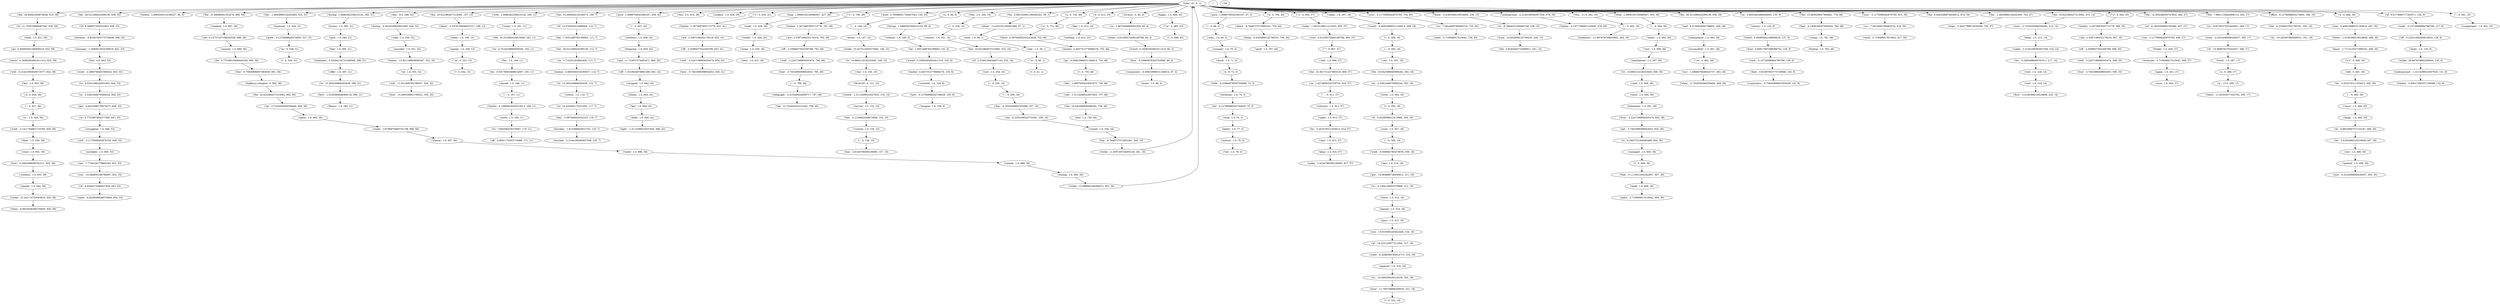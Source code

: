 strict digraph "" {
"('tight', -1.3113299523037925, 666, 42)";
"('close', 1.0, 931, 58)";
"('sadiq', -2.2144199392957358, 216, 14)";
"('free', 1.0, 385, 21)";
"('totally', 1.0, 429, 26)";
"('lived', 1.0, 304, 18)";
"('strike', 13.588962238268472, 901, 56)";
"('fun', 1.0, 164, 11)";
"('is', -1.0, 928, 58)";
"('in', -2.5381049070569244, 845, 53)";
"('khan', 1.0, 916, 57)";
"('everyone', -3.719569917615642, 450, 27)";
"('did', 0, 491, 30)";
"('seeing', 1.0, 200, 13)";
"('line', -2.8164799306236983, 157, 10)";
"('are', 2.5387196432176218, 587, 35)";
"('london', 3.3665500316190027, 96, 5)";
"('the', 34.84043280676638, 919, 58)";
"('anyone', 1.0, 889, 56)";
"('one', -1.3113299523037925, 737, 46)";
"('thier', 1.0, 930, 58)";
"('paying', 1.0, 314, 18)";
"('to', 7.605346476379367, 170, 11)";
"('guys', 1.0, 315, 18)";
"('the', -1.4945899154202493, 525, 31)";
"('about', -3.3378150046037227, 198, 13)";
"('real', 1.0, 219, 14)";
"('marylebone', 1.0, 597, 36)";
"('";
"('action', 1.0, 147, 10)";
"('two', 1.0, 79, 3)";
"('yer', 1.0, 498, 30)";
"('first', -3.4185399219516608, 220, 14)";
"('during', 1.5686362358410126, 382, 21)";
"('of', -10.069876270322027, 286, 17)";
"('know', -1.7712125471966242, 489, 30)";
"('fingering', 1.0, 659, 42)";
"('this', -9.0, 548, 32)";
"('freaks', 1.0, 449, 27)";
"('get', -3.7401698308952653, 603, 36)";
"('that', -5.1110613302342607, 607, 36)";
"('a', 0, 926, 58)";
"('road', 1.0, 599, 36)";
"('in', -19.200387869588521, 351, 19)";
"('at', -6.1835200693762999, 447, 27)";
"('.', 0, 493, 30)";
"('the', 20.622380437215092, 197, 13)";
"('you', -1.4966676038325737, 463, 28)";
"('with', 1.5686362358410126, 160, 11)";
"('probably', 1.0, 850, 53)";
"('london', 4.4457312776666278, 733, 46)";
"('travel', 0.49485002168009418, 137, 9)";
"('to', 14.680213216233456, 149, 10)";
"('the', 33.260649210149573, 109, 7)";
"('to', 13.265239868262638, 388, 21)";
"('there', -11.65355977452702, 290, 17)";
"('porn', 1.6989700043360187, 656, 42)";
"('this', 5.0, 619, 38)";
"('london', 3.3665500316190027, 114, 7)";
"('will', -11.051499783199057, 554, 32)";
"('";
"('applaud', 1.0, 319, 18)";
"('suspect', 1.0, 628, 39)";
"('strike', 28.467874862246564, 130, 8)";
"('get', -4.6432598178872073, 846, 53)";
"('really', -3.6796975660752738, 896, 56)";
"('in', -9.8278537031645001, 284, 17)";
"(\"'s\", 0, 650, 41)";
"('about', -8.7848737572892261, 705, 44)";
"(\"'re\", 0, 462, 28)";
"('line', -0.70926996097583039, 891, 56)";
"('.', 0, 594, 36)";
"('london', -0.95017495257149598, 132, 8)";
"('of', 2.2346129434607143, 253, 16)";
"('long', 1.0969100130080567, 427, 26)";
"('be', 1.5051499783199063, 101, 6)";
"('how', -15.480339661790531, 555, 32)";
"(\"'s\", 0, 790, 49)";
"('-', 0, 68, 3)";
"('the', 28.521298420299139, 838, 53)";
"('still', -3.1175099262876795, 849, 53)";
"('to', 13.265239868262638, 115, 7)";
"('a', 0, 288, 17)";
"('i', 0, 529, 31)";
"('has', -8.7848737572892261, 260, 16)";
"('chaos', 0.61439372640168788, 84, 4)";
"(\"'m\", 0, 685, 43)";
"(\"'m\", 0, 201, 13)";
"('station', 1.0, 897, 56)";
"('a', 0, 98, 6)";
"('loads', 1.0, 199, 13)";
"('essex', 1.0, 88, 4)";
"('cross', 1.0, 494, 30)";
"('a', 0, 72, 3)";
"('to', 21.755079956087545, 920, 58)";
"('london', 2.2873687855713776, 791, 49)";
"('over', 0.61439372640168788, 906, 57)";
"('londoners', -11.897478758823802, 264, 16)";
"('takes', 1.0, 913, 57)";
"('outdoors', 1.0, 658, 42)";
"('i', 0, 299, 18)";
"('possibly', 1.0, 551, 32)";
"('opens', 1.0, 895, 56)";
"('the', 20.622380437215092, 252, 16)";
"('how', -5.5463498048791511, 932, 58)";
"('i', 0, 735, 46)";
"('peak', 1.0, 608, 36)";
"('and', 11.723637474483471, 660, 42)";
"('most', 0.79588001734407543, 145, 10)";
"('.', 0, 308, 18)";
"('irony', -4.0205999132796233, 240, 15)";
"('commuters', -0.40823996531184914, 87, 4)";
"('water', 1.0, 898, 56)";
"('to', -16.449200439124539, 320, 18)";
"(\"'m\", 0, 528, 31)";
"('for', -0.12780988292749029, 75, 3)";
"('the', 0.085193681196564341, 56, 1)";
"('how', -3.7401698308952653, 590, 35)";
"('commuters', -0.70926996097583039, 141, 9)";
"('says', 1.0, 915, 57)";
"('travel', 0.19382002601611314, 85, 4)";
"('out', -3.1175099262876795, 448, 27)";
"('closed', -1.3113299523037925, 152, 10)";
"('of', 8.386857550352083, 839, 53)";
"('workout', 1.0, 933, 58)";
"(',', 0, 927, 58)";
"('a', 0, 730, 46)";
"('because', -0.81697003775729948, 840, 53)";
"('london', 0.12900629347612913, 168, 11)";
"('extra', 1.0, 313, 18)";
"('a', 0, 412, 23)";
"('screwed', 1.0, 104, 6)";
"('us', -7.5814600780483374, 816, 50)";
"('will', -0.21441993929573577, 924, 58)";
"('24-hour', 0, 82, 4)";
"(\"''\", 0, 907, 57)";
"('people', 1.0, 934, 58)";
"('well', -3.2247198959355474, 794, 49)";
"('very', 1.0, 596, 36)";
"('into', 1.0, 310, 18)";
"('during', 1.5686362358410126, 99, 6)";
"('send', -3.719569917615642, 726, 45)";
"('sungairapat', 1.0, 562, 33)";
"('day', -1.9897000433601875, 736, 46)";
"('the', 28.521298420299139, 112, 7)";
"('chin', 1.0, 908, 57)";
"('on', 4.7516438890506505, 163, 11)";
"('like', 1.0, 413, 23)";
"(',', 0, 300, 18)";
"('london', 2.2873687855713776, 586, 35)";
"(\"n't\", 0, 490, 30)";
"('underground', -1.3113299523037925, 131, 8)";
"('for', 0.77528010406445258, 890, 56)";
"('you', -15.810305245422448, 316, 18)";
"('over', -2.7254550566359494, 214, 14)";
"('happy', 1.0, 684, 43)";
"('fitness', 1.0, 390, 21)";
"('gym', 1.0, 384, 21)";
"('claim', 1.0, 297, 18)";
"('lool', 1.0, 739, 46)";
"('this', 0.0, 842, 53)";
"('test', 1.0, 218, 14)";
"('-', 0, 657, 42)";
"('porn', 1.6989700043360187, 67, 3)";
"(\"'s\", 0, 904, 57)";
"('ladies', 1.0, 77, 3)";
"('touch', 1.0, 287, 17)";
"('work', -3.1411764801710795, 929, 58)";
"('my', -6.2350198525753591, 258, 16)";
"('london', -4.1877186907143695, 479, 29)";
"('08";
"('closing', 1.0, 900, 56)";
"('be', -0.59176003468814997, 165, 11)";
"('about', -13.453781259591089, 57, 1)";
"('as', 2.8873949984654259, 83, 4)";
"('a', 0, 704, 44)";
"('rush', -0.10720996964786789, 139, 9)";
"('not', 0.13727247168202528, 888, 56)";
"('the', 19.042596840598282, 738, 46)";
"('what', 1.0969100130080567, 593, 36)";
"('for', -5.5463498048791511, 217, 14)";
"('mature', 1.0, 78, 3)";
"('to', 10.435293172321002, 117, 7)";
"('work', -2.2960784401568244, 843, 53)";
"('off', -2.5596637542200789, 588, 35)";
"('to', -5.1294136553579968, 312, 18)";
"('this', 2.0, 249, 16)";
"('quite', -6.1278098829274903, 527, 31)";
"('younger', 1.0, 70, 3)";
"('cope', 1.0, 550, 32)";
"('country', 1.0, 251, 16)";
"('due', 1.0, 150, 10)";
"('horrible', -2.2144199392957358, 120, 7)";
"('london', -12.821168659095367, 552, 32)";
"('londoners', 0.55294124731449568, 386, 21)";
"('city', 1.0, 301, 18)";
"('rest', 1.0, 254, 16)";
"('your', -3.1175099262876795, 724, 45)";
"('babe', 1.0, 665, 42)";
"('smug', 1.0, 781, 48)";
"('how', -3.7401698308952653, 655, 41)";
"('kings', 1.0, 495, 30)";
"('strike', 11.935749724493128, 261, 16)";
"('managed', 1.0, 605, 36)";
"('these', -3.4185399219516608, 238, 15)";
"('face', -0.33984878303763688, 86, 4)";
"('week', -0.10720996964786789, 127, 8)";
"('underground', -2.2144199392957358, 478, 29)";
"('some', -6.4288398785914715, 318, 18)";
"('work', -9.056862760270878, 309, 18)";
"('of', -8.8394273489437509, 853, 53)";
"('would', 0.19382002601611314, 102, 6)";
"('i', 0, 322, 18)";
"('strip', 1.0, 76, 3)";
"('and', 9.2130924642768601, 459, 28)";
"('this', -11.0, 262, 16)";
"('i', 0, 61, 1)";
"('some', -4.6226599046075849, 854, 53)";
"('well', -3.2247198959355474, 589, 35)";
"('london', 4.4457312776666278, 103, 6)";
"('morning', -1.2940912924769616, 841, 53)";
"('of', -16.222120877213392, 317, 18)";
"('up', -2.7254550566359494, 894, 56)";
"('nude', 1.0, 428, 26)";
"('if', -5.6329598612473966, 306, 18)";
"('day', 1.5051499783199063, 111, 7)";
"('face', -0.81697003775729948, 140, 9)";
"('off', -2.5596637542200789, 653, 41)";
"('horrible', -1.913389943631755, 119, 7)";
"('first', -1.0102999566398116, 389, 21)";
"('victoria', 1.0, 155, 10)";
"('i', 0, 202, 13)";
"('well', -3.2247198959355474, 654, 41)";
"('day', -6.1835200693762999, 257, 16)";
"('you', -10.084850188786497, 852, 53)";
"('has', -4.1159662549873666, 154, 10)";
"('strips', 1.0, 430, 26)";
"('to', 9.0203198243501852, 844, 53)";
"('us', -7.5814600780483374, 725, 45)";
"('the', 31.68086561353276, 886, 56)";
"('how', -0.12780988292749029, 105, 6)";
"('needing', 1.0, 887, 56)";
"('without', 1.0, 100, 6)";
"('canada', 1.0, 899, 56)";
"('-', 0, 796, 49)";
"('to', 6.1903731284085488, 604, 36)";
"('during', -6.5424250943932485, 549, 32)";
"('of', 12.078204314486904, 110, 7)";
"('unemployed', 1.0, 460, 28)";
"('the', 25.361731227065519, 909, 57)";
"('back', 1.0, 921, 58)";
"('se', 1.0, 553, 32)";
"('sadiq', -2.8164799306236983, 917, 57)";
"('ruined', 1.0, 259, 16)";
"('just', -4.3216299089436037, 500, 30)";
"('nothing', 1.0, 414, 23)";
"('easily', 1.0, 595, 36)";
"('the', 28.521298420299139, 458, 28)";
"('off', -0.22521000306914818, 128, 8)";
"(',', 0, 146, 10)";
"('he', -3.202576311355612, 914, 57)";
"('as', 3.6655462488490693, 135, 9)";
"('tube', 61, 0, -1)";
"('hour', 0.80617997398388752, 138, 9)";
"('strike', 33.427512403572592, 148, 10)";
"('to', 4.7753997804377306, 847, 53)";
"('never', 0.19382002601611314, 923, 58)";
"('hope', -5.8267798872635099, 765, 47)";
"('how', -3.7401698308952653, 795, 49)";
"('there', -1.4185399219516608, 488, 30)";
"('thing', -4.0205999132796233, 706, 44)";
"('service', 1.0, 153, 10)";
"('london', 2.2873687855713776, 651, 41)";
"('is', -15.0, 289, 17)";
"('i', 0, 305, 18)";
"('court', 1.0, 600, 36)";
"('feeling', 1.0, 782, 48)";
"('access', 1.0, 383, 21)";
"('the', 15.883029647364662, 779, 48)";
"('when', -6.0653038396735859, 936, 58)";
"('successfully', 1.0, 461, 28)";
"('your', -3.1175099262876795, 815, 50)";
"('the', 6.4043280676638012, 874, 54)";
"('the', -1.4945899154202493, 764, 47)";
"('quite', -3.719569917615642, 609, 36)";
"('only', 1.0, 59, 1)";
"('the', 4.8245444710469911, 241, 15)";
"('are', 2.5387196432176218, 792, 49)";
"('even', 1.0, 307, 18)";
"('north', 1.0, 169, 11)";
"('highbury-islington', 0, 892, 56)";
"('criticism', 1.0, 912, 57)";
"('";
"('i', 0, 606, 36)";
"('";
"('offer', 1.0, 387, 21)";
"('should', 1.0, 166, 11)";
"('in', -2.5381049070569244, 303, 18)";
"('off', 1.3310924976981386, 661, 42)";
"('struggling', 1.0, 848, 53)";
"('off', -4.8941175053710086, 171, 11)";
"('with', -0.33984878303763688, 73, 3)";
"('at', -6.8824900737123187, 496, 30)";
"('he', -3.202576311355612, 492, 30)";
"('lexi', 1.0, 664, 42)";
"('strike', 15.242174752043816, 935, 58)";
"('the', -6.2339407052706761, 350, 19)";
"('the', 20.622380437215092, 213, 14)";
"('telegraph', -2.515449934959717, 797, 49)";
"('off', -2.5596637542200789, 793, 49)";
"('``', 0, 911, 57)";
"('tottenham', 1.0, 601, 36)";
"('have', -11.790758896309535, 321, 18)";
"('mad', 1.0, 58, 1)";
"('enjoying', 1.0, 526, 31)";
"('the', 19.042596840598282, 302, 18)";
"('in', -8.7864610180062748, 239, 15)";
"('threeway', 1.0, 74, 3)";
"('stripped', 1.0, 662, 42)";
"('kahn', 1.0, 215, 14)";
"('day', -3.387640052032225, 118, 7)";
"('teen', 1.0, 431, 26)";
"(\"'m\", 0, 60, 1)";
"('the', 20.622380437215092, 893, 56)";
"('the', 30.101082016915949, 162, 11)";
"('.', 0, 256, 16)";
"(';', 0, 255, 16)";
"('spotted', 1.0, 499, 30)";
"('when', -2.7254550566359494, 464, 28)";
"('imagine', 1.0, 106, 6)";
"('get', -10.964889726830812, 311, 18)";
"('irony', -4.3216299089436037, 285, 17)";
"('are', 2.5387196432176218, 652, 41)";
"('go', -0.40823996531184914, 734, 46)";
"('that', -4.1568188207949364, 780, 48)";
"('i', 0, 686, 43)";
"('today', 1.0915149811213503, 905, 57)";
"('return', 1.0, 116, 7)";
"('there', 0.38764005203222629, 732, 46)";
"('good', 1.0, 707, 44)";
"('roads', 1.0, 161, 11)";
"('da', -3.4185399219516608, 497, 30)";
"('would', -0.40823996531184914, 298, 18)";
"(\"'s\", 0, 585, 35)";
"('from', -3.2247198959355474, 602, 36)";
"('are', -7.7764326778865183, 851, 53)";
"('on', 3.710251203892426, 113, 7)";
"('the', 14.303246050747852, 446, 27)";
"('was', -0.40823996531184914, 487, 30)";
"('kicks', 1.0, 129, 8)";
"(\"'s\", 0, 731, 46)";
"('to', 14.680213216233456, 598, 36)";
"('misery', 1.0, 136, 9)";
"('send', -3.719569917615642, 817, 50)";
"('go', 0.49485002168009418, 922, 58)";
"('the', 12.723462454131042, 798, 49)";
"('the', 7.9841116642806114, 283, 17)";
"('few', 1.0, 925, 58)";
"('.', 0, 167, 11)";
"('office', -6.1278098829274903, 349, 19)";
"('man', 1.0, 69, 3)";
"('a', 0, 486, 30)";
"('once', 1.0, 452, 27)";
"('bloom', 1.0, 663, 42)";
"('again', 1.0, 451, 27)";
"('of', 9.6173064717303571, 126, 8)";
"('on', 1.6274658335759753, 910, 57)";
"('much', 1.0, 71, 3)";
"('close', 1.0, 931, 58)" -> "('how', -5.5463498048791511, 932, 58)";
"('sadiq', -2.2144199392957358, 216, 14)" -> "('for', -5.5463498048791511, 217, 14)";
"('free', 1.0, 385, 21)" -> "('londoners', 0.55294124731449568, 386, 21)";
"('totally', 1.0, 429, 26)" -> "('strips', 1.0, 430, 26)";
"('lived', 1.0, 304, 18)" -> "('i', 0, 305, 18)";
"('strike', 13.588962238268472, 901, 56)" -> "('tube', 61, 0, -1)";
"('fun', 1.0, 164, 11)" -> "('be', -0.59176003468814997, 165, 11)";
"('is', -1.0, 928, 58)" -> "('work', -3.1411764801710795, 929, 58)";
"('in', -2.5381049070569244, 845, 53)" -> "('get', -4.6432598178872073, 846, 53)";
"('khan', 1.0, 916, 57)" -> "('sadiq', -2.8164799306236983, 917, 57)";
"('everyone', -3.719569917615642, 450, 27)" -> "('again', 1.0, 451, 27)";
"('did', 0, 491, 30)" -> "('he', -3.202576311355612, 492, 30)";
"('seeing', 1.0, 200, 13)" -> "(\"'m\", 0, 201, 13)";
"('are', 2.5387196432176218, 587, 35)" -> "('off', -2.5596637542200789, 588, 35)";
"('the', 34.84043280676638, 919, 58)" -> "('to', 21.755079956087545, 920, 58)";
"('anyone', 1.0, 889, 56)" -> "('for', 0.77528010406445258, 890, 56)";
"('one', -1.3113299523037925, 737, 46)" -> "('the', 19.042596840598282, 738, 46)";
"('thier', 1.0, 930, 58)" -> "('close', 1.0, 931, 58)";
"('paying', 1.0, 314, 18)" -> "('guys', 1.0, 315, 18)";
"('to', 7.605346476379367, 170, 11)" -> "('off', -4.8941175053710086, 171, 11)";
"('guys', 1.0, 315, 18)" -> "('you', -15.810305245422448, 316, 18)";
"('the', -1.4945899154202493, 525, 31)" -> "('enjoying', 1.0, 526, 31)";
"('about', -3.3378150046037227, 198, 13)" -> "('loads', 1.0, 199, 13)";
"('real', 1.0, 219, 14)" -> "('first', -3.4185399219516608, 220, 14)";
"('marylebone', 1.0, 597, 36)" -> "('to', 14.680213216233456, 598, 36)";
"(':', 0, 263, 16)" -> "('londoners', -11.897478758823802, 264, 16)";
"('action', 1.0, 147, 10)" -> "('strike', 33.427512403572592, 148, 10)";
"('yer', 1.0, 498, 30)" -> "('spotted', 1.0, 499, 30)";
"('during', 1.5686362358410126, 382, 21)" -> "('access', 1.0, 383, 21)";
"('of', -10.069876270322027, 286, 17)" -> "('touch', 1.0, 287, 17)";
"('know', -1.7712125471966242, 489, 30)" -> "(\"n't\", 0, 490, 30)";
"('fingering', 1.0, 659, 42)" -> "('and', 11.723637474483471, 660, 42)";
"('this', -9.0, 548, 32)" -> "('during', -6.5424250943932485, 549, 32)";
"('freaks', 1.0, 449, 27)" -> "('everyone', -3.719569917615642, 450, 27)";
"('get', -3.7401698308952653, 603, 36)" -> "('to', 6.1903731284085488, 604, 36)";
"('that', -5.1110613302342607, 607, 36)" -> "('peak', 1.0, 608, 36)";
"('a', 0, 926, 58)" -> "(',', 0, 927, 58)";
"('road', 1.0, 599, 36)" -> "('court', 1.0, 600, 36)";
"('at', -6.1835200693762999, 447, 27)" -> "('out', -3.1175099262876795, 448, 27)";
"('.', 0, 493, 30)" -> "('cross', 1.0, 494, 30)";
"('the', 20.622380437215092, 197, 13)" -> "('about', -3.3378150046037227, 198, 13)";
"('you', -1.4966676038325737, 463, 28)" -> "('when', -2.7254550566359494, 464, 28)";
"('with', 1.5686362358410126, 160, 11)" -> "('roads', 1.0, 161, 11)";
"('probably', 1.0, 850, 53)" -> "('are', -7.7764326778865183, 851, 53)";
"('london', 4.4457312776666278, 733, 46)" -> "('go', -0.40823996531184914, 734, 46)";
"('travel', 0.49485002168009418, 137, 9)" -> "('hour', 0.80617997398388752, 138, 9)";
"('to', 14.680213216233456, 149, 10)" -> "('due', 1.0, 150, 10)";
"('the', 33.260649210149573, 109, 7)" -> "('of', 12.078204314486904, 110, 7)";
"('to', 13.265239868262638, 388, 21)" -> "('first', -1.0102999566398116, 389, 21)";
"('porn', 1.6989700043360187, 656, 42)" -> "('-', 0, 657, 42)";
"('london', 3.3665500316190027, 114, 7)" -> "('to', 13.265239868262638, 115, 7)";
"('will', -11.051499783199057, 554, 32)" -> "('how', -15.480339661790531, 555, 32)";
"(':', 0, 250, 16)" -> "('country', 1.0, 251, 16)";
"('applaud', 1.0, 319, 18)" -> "('to', -16.449200439124539, 320, 18)";
"('strike', 28.467874862246564, 130, 8)" -> "('underground', -1.3113299523037925, 131, 8)";
"('get', -4.6432598178872073, 846, 53)" -> "('to', 4.7753997804377306, 847, 53)";
"('really', -3.6796975660752738, 896, 56)" -> "('station', 1.0, 897, 56)";
"('in', -9.8278537031645001, 284, 17)" -> "('irony', -4.3216299089436037, 285, 17)";
"(\"'s\", 0, 650, 41)" -> "('london', 2.2873687855713776, 651, 41)";
"('about', -8.7848737572892261, 705, 44)" -> "('thing', -4.0205999132796233, 706, 44)";
"(\"'re\", 0, 462, 28)" -> "('you', -1.4966676038325737, 463, 28)";
"('line', -0.70926996097583039, 891, 56)" -> "('highbury-islington', 0, 892, 56)";
"('.', 0, 594, 36)" -> "('easily', 1.0, 595, 36)";
"('of', 2.2346129434607143, 253, 16)" -> "('rest', 1.0, 254, 16)";
"('long', 1.0969100130080567, 427, 26)" -> "('nude', 1.0, 428, 26)";
"('be', 1.5051499783199063, 101, 6)" -> "('would', 0.19382002601611314, 102, 6)";
"(\"'s\", 0, 790, 49)" -> "('london', 2.2873687855713776, 791, 49)";
"('-', 0, 68, 3)" -> "('man', 1.0, 69, 3)";
"('the', 28.521298420299139, 838, 53)" -> "('of', 8.386857550352083, 839, 53)";
"('still', -3.1175099262876795, 849, 53)" -> "('probably', 1.0, 850, 53)";
"('to', 13.265239868262638, 115, 7)" -> "('return', 1.0, 116, 7)";
"('a', 0, 288, 17)" -> "('is', -15.0, 289, 17)";
"('has', -8.7848737572892261, 260, 16)" -> "('strike', 11.935749724493128, 261, 16)";
"('chaos', 0.61439372640168788, 84, 4)" -> "('travel', 0.19382002601611314, 85, 4)";
"(\"'m\", 0, 685, 43)" -> "('i', 0, 686, 43)";
"(\"'m\", 0, 201, 13)" -> "('i', 0, 202, 13)";
"('station', 1.0, 897, 56)" -> "('water', 1.0, 898, 56)";
"('a', 0, 98, 6)" -> "('during', 1.5686362358410126, 99, 6)";
"('loads', 1.0, 199, 13)" -> "('seeing', 1.0, 200, 13)";
"('cross', 1.0, 494, 30)" -> "('kings', 1.0, 495, 30)";
"('a', 0, 72, 3)" -> "('with', -0.33984878303763688, 73, 3)";
"('to', 21.755079956087545, 920, 58)" -> "('back', 1.0, 921, 58)";
"('london', 2.2873687855713776, 791, 49)" -> "('are', 2.5387196432176218, 792, 49)";
"('over', 0.61439372640168788, 906, 57)" -> "(\"''\", 0, 907, 57)";
"('takes', 1.0, 913, 57)" -> "('he', -3.202576311355612, 914, 57)";
"('outdoors', 1.0, 658, 42)" -> "('fingering', 1.0, 659, 42)";
"('i', 0, 299, 18)" -> "(',', 0, 300, 18)";
"('possibly', 1.0, 551, 32)" -> "('london', -12.821168659095367, 552, 32)";
"('opens', 1.0, 895, 56)" -> "('really', -3.6796975660752738, 896, 56)";
"('the', 20.622380437215092, 252, 16)" -> "('of', 2.2346129434607143, 253, 16)";
"('how', -5.5463498048791511, 932, 58)" -> "('workout', 1.0, 933, 58)";
"('i', 0, 735, 46)" -> "('day', -1.9897000433601875, 736, 46)";
"('peak', 1.0, 608, 36)" -> "('quite', -3.719569917615642, 609, 36)";
"('and', 11.723637474483471, 660, 42)" -> "('off', 1.3310924976981386, 661, 42)";
"('most', 0.79588001734407543, 145, 10)" -> "(',', 0, 146, 10)";
"('.', 0, 308, 18)" -> "('work', -9.056862760270878, 309, 18)";
"('irony', -4.0205999132796233, 240, 15)" -> "('the', 4.8245444710469911, 241, 15)";
"('commuters', -0.40823996531184914, 87, 4)" -> "('essex', 1.0, 88, 4)";
"('water', 1.0, 898, 56)" -> "('canada', 1.0, 899, 56)";
"('to', -16.449200439124539, 320, 18)" -> "('have', -11.790758896309535, 321, 18)";
"(\"'m\", 0, 528, 31)" -> "('i', 0, 529, 31)";
"('for', -0.12780988292749029, 75, 3)" -> "('strip', 1.0, 76, 3)";
"('the', 0.085193681196564341, 56, 1)" -> "('about', -13.453781259591089, 57, 1)";
"('says', 1.0, 915, 57)" -> "('khan', 1.0, 916, 57)";
"('travel', 0.19382002601611314, 85, 4)" -> "('face', -0.33984878303763688, 86, 4)";
"('out', -3.1175099262876795, 448, 27)" -> "('freaks', 1.0, 449, 27)";
"('closed', -1.3113299523037925, 152, 10)" -> "('service', 1.0, 153, 10)";
"('of', 8.386857550352083, 839, 53)" -> "('because', -0.81697003775729948, 840, 53)";
"('workout', 1.0, 933, 58)" -> "('people', 1.0, 934, 58)";
"(',', 0, 927, 58)" -> "('is', -1.0, 928, 58)";
"('a', 0, 730, 46)" -> "(\"'s\", 0, 731, 46)";
"('because', -0.81697003775729948, 840, 53)" -> "('morning', -1.2940912924769616, 841, 53)";
"('london', 0.12900629347612913, 168, 11)" -> "('north', 1.0, 169, 11)";
"('extra', 1.0, 313, 18)" -> "('paying', 1.0, 314, 18)";
"('a', 0, 412, 23)" -> "('like', 1.0, 413, 23)";
"('screwed', 1.0, 104, 6)" -> "('how', -0.12780988292749029, 105, 6)";
"('us', -7.5814600780483374, 816, 50)" -> "('send', -3.719569917615642, 817, 50)";
"('will', -0.21441993929573577, 924, 58)" -> "('few', 1.0, 925, 58)";
"('24-hour', 0, 82, 4)" -> "('as', 2.8873949984654259, 83, 4)";
"(\"''\", 0, 907, 57)" -> "('chin', 1.0, 908, 57)";
"('people', 1.0, 934, 58)" -> "('strike', 15.242174752043816, 935, 58)";
"('well', -3.2247198959355474, 794, 49)" -> "('how', -3.7401698308952653, 795, 49)";
"('very', 1.0, 596, 36)" -> "('marylebone', 1.0, 597, 36)";
"('into', 1.0, 310, 18)" -> "('get', -10.964889726830812, 311, 18)";
"('during', 1.5686362358410126, 99, 6)" -> "('without', 1.0, 100, 6)";
"('day', -1.9897000433601875, 736, 46)" -> "('one', -1.3113299523037925, 737, 46)";
"('the', 28.521298420299139, 112, 7)" -> "('on', 3.710251203892426, 113, 7)";
"('chin', 1.0, 908, 57)" -> "('the', 25.361731227065519, 909, 57)";
"('on', 4.7516438890506505, 163, 11)" -> "('fun', 1.0, 164, 11)";
"('like', 1.0, 413, 23)" -> "('nothing', 1.0, 414, 23)";
"(',', 0, 300, 18)" -> "('city', 1.0, 301, 18)";
"('london', 2.2873687855713776, 586, 35)" -> "('are', 2.5387196432176218, 587, 35)";
"(\"n't\", 0, 490, 30)" -> "('did', 0, 491, 30)";
"('underground', -1.3113299523037925, 131, 8)" -> "('london', -0.95017495257149598, 132, 8)";
"('for', 0.77528010406445258, 890, 56)" -> "('line', -0.70926996097583039, 891, 56)";
"('you', -15.810305245422448, 316, 18)" -> "('of', -16.222120877213392, 317, 18)";
"('over', -2.7254550566359494, 214, 14)" -> "('kahn', 1.0, 215, 14)";
"('happy', 1.0, 684, 43)" -> "(\"'m\", 0, 685, 43)";
"('gym', 1.0, 384, 21)" -> "('free', 1.0, 385, 21)";
"('claim', 1.0, 297, 18)" -> "('would', -0.40823996531184914, 298, 18)";
"('this', 0.0, 842, 53)" -> "('work', -2.2960784401568244, 843, 53)";
"('test', 1.0, 218, 14)" -> "('real', 1.0, 219, 14)";
"('-', 0, 657, 42)" -> "('outdoors', 1.0, 658, 42)";
"('porn', 1.6989700043360187, 67, 3)" -> "('-', 0, 68, 3)";
"(\"'s\", 0, 904, 57)" -> "('today', 1.0915149811213503, 905, 57)";
"('ladies', 1.0, 77, 3)" -> "('mature', 1.0, 78, 3)";
"('touch', 1.0, 287, 17)" -> "('a', 0, 288, 17)";
"('work', -3.1411764801710795, 929, 58)" -> "('thier', 1.0, 930, 58)";
"('my', -6.2350198525753591, 258, 16)" -> "('ruined', 1.0, 259, 16)";
"('08:40:09', 0, 151, 10)" -> "('closed', -1.3113299523037925, 152, 10)";
"('closing', 1.0, 900, 56)" -> "('strike', 13.588962238268472, 901, 56)";
"('be', -0.59176003468814997, 165, 11)" -> "('should', 1.0, 166, 11)";
"('about', -13.453781259591089, 57, 1)" -> "('mad', 1.0, 58, 1)";
"('as', 2.8873949984654259, 83, 4)" -> "('chaos', 0.61439372640168788, 84, 4)";
"('a', 0, 704, 44)" -> "('about', -8.7848737572892261, 705, 44)";
"('rush', -0.10720996964786789, 139, 9)" -> "('face', -0.81697003775729948, 140, 9)";
"('not', 0.13727247168202528, 888, 56)" -> "('anyone', 1.0, 889, 56)";
"('the', 19.042596840598282, 738, 46)" -> "('lool', 1.0, 739, 46)";
"('what', 1.0969100130080567, 593, 36)" -> "('.', 0, 594, 36)";
"('for', -5.5463498048791511, 217, 14)" -> "('test', 1.0, 218, 14)";
"('mature', 1.0, 78, 3)" -> "('two', 1.0, 79, 3)";
"('to', 10.435293172321002, 117, 7)" -> "('day', -3.387640052032225, 118, 7)";
"('work', -2.2960784401568244, 843, 53)" -> "('to', 9.0203198243501852, 844, 53)";
"('off', -2.5596637542200789, 588, 35)" -> "('well', -3.2247198959355474, 589, 35)";
"('to', -5.1294136553579968, 312, 18)" -> "('extra', 1.0, 313, 18)";
"('this', 2.0, 249, 16)" -> "(':', 0, 250, 16)";
"('quite', -6.1278098829274903, 527, 31)" -> "(\"'m\", 0, 528, 31)";
"('younger', 1.0, 70, 3)" -> "('much', 1.0, 71, 3)";
"('cope', 1.0, 550, 32)" -> "('possibly', 1.0, 551, 32)";
"('country', 1.0, 251, 16)" -> "('the', 20.622380437215092, 252, 16)";
"('due', 1.0, 150, 10)" -> "('08:40:09', 0, 151, 10)";
"('london', -12.821168659095367, 552, 32)" -> "('se', 1.0, 553, 32)";
"('londoners', 0.55294124731449568, 386, 21)" -> "('offer', 1.0, 387, 21)";
"('city', 1.0, 301, 18)" -> "('the', 19.042596840598282, 302, 18)";
"('rest', 1.0, 254, 16)" -> "(';', 0, 255, 16)";
"('your', -3.1175099262876795, 724, 45)" -> "('us', -7.5814600780483374, 725, 45)";
"('babe', 1.0, 665, 42)" -> "('tight', -1.3113299523037925, 666, 42)";
"('smug', 1.0, 781, 48)" -> "('feeling', 1.0, 782, 48)";
"('kings', 1.0, 495, 30)" -> "('at', -6.8824900737123187, 496, 30)";
"('strike', 11.935749724493128, 261, 16)" -> "('tube', 61, 0, -1)";
"('managed', 1.0, 605, 36)" -> "('i', 0, 606, 36)";
"('these', -3.4185399219516608, 238, 15)" -> "('in', -8.7864610180062748, 239, 15)";
"('face', -0.33984878303763688, 86, 4)" -> "('commuters', -0.40823996531184914, 87, 4)";
"('week', -0.10720996964786789, 127, 8)" -> "('off', -0.22521000306914818, 128, 8)";
"('underground', -2.2144199392957358, 478, 29)" -> "('london', -4.1877186907143695, 479, 29)";
"('some', -6.4288398785914715, 318, 18)" -> "('applaud', 1.0, 319, 18)";
"('work', -9.056862760270878, 309, 18)" -> "('into', 1.0, 310, 18)";
"('of', -8.8394273489437509, 853, 53)" -> "('some', -4.6226599046075849, 854, 53)";
"('would', 0.19382002601611314, 102, 6)" -> "('london', 4.4457312776666278, 103, 6)";
"('strip', 1.0, 76, 3)" -> "('ladies', 1.0, 77, 3)";
"('and', 9.2130924642768601, 459, 28)" -> "('unemployed', 1.0, 460, 28)";
"('this', -11.0, 262, 16)" -> "(':', 0, 263, 16)";
"('well', -3.2247198959355474, 589, 35)" -> "('how', -3.7401698308952653, 590, 35)";
"('london', 4.4457312776666278, 103, 6)" -> "('screwed', 1.0, 104, 6)";
"('morning', -1.2940912924769616, 841, 53)" -> "('this', 0.0, 842, 53)";
"('of', -16.222120877213392, 317, 18)" -> "('some', -6.4288398785914715, 318, 18)";
"('up', -2.7254550566359494, 894, 56)" -> "('opens', 1.0, 895, 56)";
"('nude', 1.0, 428, 26)" -> "('totally', 1.0, 429, 26)";
"('if', -5.6329598612473966, 306, 18)" -> "('even', 1.0, 307, 18)";
"('day', 1.5051499783199063, 111, 7)" -> "('the', 28.521298420299139, 112, 7)";
"('face', -0.81697003775729948, 140, 9)" -> "('commuters', -0.70926996097583039, 141, 9)";
"('off', -2.5596637542200789, 653, 41)" -> "('well', -3.2247198959355474, 654, 41)";
"('horrible', -1.913389943631755, 119, 7)" -> "('horrible', -2.2144199392957358, 120, 7)";
"('first', -1.0102999566398116, 389, 21)" -> "('fitness', 1.0, 390, 21)";
"('victoria', 1.0, 155, 10)" -> "(':', 0, 156, 10)";
"('well', -3.2247198959355474, 654, 41)" -> "('how', -3.7401698308952653, 655, 41)";
"('day', -6.1835200693762999, 257, 16)" -> "('my', -6.2350198525753591, 258, 16)";
"('you', -10.084850188786497, 852, 53)" -> "('of', -8.8394273489437509, 853, 53)";
"('has', -4.1159662549873666, 154, 10)" -> "('victoria', 1.0, 155, 10)";
"('strips', 1.0, 430, 26)" -> "('teen', 1.0, 431, 26)";
"('to', 9.0203198243501852, 844, 53)" -> "('in', -2.5381049070569244, 845, 53)";
"('us', -7.5814600780483374, 725, 45)" -> "('send', -3.719569917615642, 726, 45)";
"('the', 31.68086561353276, 886, 56)" -> "('needing', 1.0, 887, 56)";
"('how', -0.12780988292749029, 105, 6)" -> "('imagine', 1.0, 106, 6)";
"('needing', 1.0, 887, 56)" -> "('not', 0.13727247168202528, 888, 56)";
"('without', 1.0, 100, 6)" -> "('be', 1.5051499783199063, 101, 6)";
"('canada', 1.0, 899, 56)" -> "('closing', 1.0, 900, 56)";
"('-', 0, 796, 49)" -> "('telegraph', -2.515449934959717, 797, 49)";
"('to', 6.1903731284085488, 604, 36)" -> "('managed', 1.0, 605, 36)";
"('during', -6.5424250943932485, 549, 32)" -> "('cope', 1.0, 550, 32)";
"('of', 12.078204314486904, 110, 7)" -> "('day', 1.5051499783199063, 111, 7)";
"('unemployed', 1.0, 460, 28)" -> "('successfully', 1.0, 461, 28)";
"('the', 25.361731227065519, 909, 57)" -> "('on', 1.6274658335759753, 910, 57)";
"('back', 1.0, 921, 58)" -> "('go', 0.49485002168009418, 922, 58)";
"('se', 1.0, 553, 32)" -> "('will', -11.051499783199057, 554, 32)";
"('ruined', 1.0, 259, 16)" -> "('has', -8.7848737572892261, 260, 16)";
"('easily', 1.0, 595, 36)" -> "('very', 1.0, 596, 36)";
"('the', 28.521298420299139, 458, 28)" -> "('and', 9.2130924642768601, 459, 28)";
"('off', -0.22521000306914818, 128, 8)" -> "('kicks', 1.0, 129, 8)";
"(',', 0, 146, 10)" -> "('action', 1.0, 147, 10)";
"('he', -3.202576311355612, 914, 57)" -> "('says', 1.0, 915, 57)";
"('as', 3.6655462488490693, 135, 9)" -> "('misery', 1.0, 136, 9)";
"('tube', 61, 0, -1)" -> "('a', 0, 98, 6)";
"('tube', 61, 0, -1)" -> "('what', 1.0969100130080567, 593, 36)";
"('tube', 61, 0, -1)" -> "('the', 6.4043280676638012, 874, 54)";
"('tube', 61, 0, -1)" -> "('the', 33.260649210149573, 109, 7)";
"('tube', 61, 0, -1)" -> "('porn', 1.6989700043360187, 656, 42)";
"('tube', 61, 0, -1)" -> "('this', 5.0, 619, 38)";
"('tube', 61, 0, -1)" -> "('underground', -2.2144199392957358, 478, 29)";
"('tube', 61, 0, -1)" -> "('porn', 1.6989700043360187, 67, 3)";
"('tube', 61, 0, -1)" -> "('the', 15.883029647364662, 779, 48)";
"('tube', 61, 0, -1)" -> "('this', 2.0, 249, 16)";
"('tube', 61, 0, -1)" -> "('suspect', 1.0, 628, 39)";
"('tube', 61, 0, -1)" -> "('your', -3.1175099262876795, 815, 50)";
"('tube', 61, 0, -1)" -> "('happy', 1.0, 684, 43)";
"('tube', 61, 0, -1)" -> "('the', -1.4945899154202493, 764, 47)";
"('tube', 61, 0, -1)" -> "('london', 3.3665500316190027, 96, 5)";
"('tube', 61, 0, -1)" -> "('claim', 1.0, 297, 18)";
"('tube', 61, 0, -1)" -> "('the', 34.84043280676638, 919, 58)";
"('tube', 61, 0, -1)" -> "(':', 0, 561, 33)";
"('tube', 61, 0, -1)" -> "(\"'s\", 0, 650, 41)";
"('tube', 61, 0, -1)" -> "('your', -3.1175099262876795, 724, 45)";
"('tube', 61, 0, -1)" -> "('this', -9.0, 548, 32)";
"('tube', 61, 0, -1)" -> "('the', 0.085193681196564341, 56, 1)";
"('tube', 61, 0, -1)" -> "('a', 0, 412, 23)";
"('tube', 61, 0, -1)" -> "('24-hour', 0, 82, 4)";
"('tube', 61, 0, -1)" -> "(\"'s\", 0, 904, 57)";
"('tube', 61, 0, -1)" -> "(\"'s\", 0, 585, 35)";
"('tube', 61, 0, -1)" -> "('the', -1.4945899154202493, 525, 31)";
"('tube', 61, 0, -1)" -> "('long', 1.0969100130080567, 427, 26)";
"('tube', 61, 0, -1)" -> "('the', 14.303246050747852, 446, 27)";
"('tube', 61, 0, -1)" -> "('the', 31.68086561353276, 886, 56)";
"('tube', 61, 0, -1)" -> "(\"'s\", 0, 790, 49)";
"('tube', 61, 0, -1)" -> "('the', 28.521298420299139, 838, 53)";
"('tube', 61, 0, -1)" -> "('during', 1.5686362358410126, 382, 21)";
"('tube', 61, 0, -1)" -> "('the', 7.9841116642806114, 283, 17)";
"('tube', 61, 0, -1)" -> "('a', 0, 730, 46)";
"('tube', 61, 0, -1)" -> "('as', 3.6655462488490693, 135, 9)";
"('tube', 61, 0, -1)" -> "('the', 20.622380437215092, 213, 14)";
"('tube', 61, 0, -1)" -> "('office', -6.1278098829274903, 349, 19)";
"('tube', 61, 0, -1)" -> "('these', -3.4185399219516608, 238, 15)";
"('tube', 61, 0, -1)" -> "('this', -11.0, 262, 16)";
"('tube', 61, 0, -1)" -> "('a', 0, 486, 30)";
"('tube', 61, 0, -1)" -> "('the', 28.521298420299139, 458, 28)";
"('tube', 61, 0, -1)" -> "('a', 0, 704, 44)";
"('tube', 61, 0, -1)" -> "('the', 20.622380437215092, 197, 13)";
"('tube', 61, 0, -1)" -> "('most', 0.79588001734407543, 145, 10)";
"('tube', 61, 0, -1)" -> "('with', 1.5686362358410126, 160, 11)";
"('tube', 61, 0, -1)" -> "('of', 9.6173064717303571, 126, 8)";
"('hour', 0.80617997398388752, 138, 9)" -> "('rush', -0.10720996964786789, 139, 9)";
"('strike', 33.427512403572592, 148, 10)" -> "('to', 14.680213216233456, 149, 10)";
"('to', 4.7753997804377306, 847, 53)" -> "('struggling', 1.0, 848, 53)";
"('never', 0.19382002601611314, 923, 58)" -> "('will', -0.21441993929573577, 924, 58)";
"('how', -3.7401698308952653, 795, 49)" -> "('-', 0, 796, 49)";
"('there', -1.4185399219516608, 488, 30)" -> "('know', -1.7712125471966242, 489, 30)";
"('thing', -4.0205999132796233, 706, 44)" -> "('good', 1.0, 707, 44)";
"('service', 1.0, 153, 10)" -> "('has', -4.1159662549873666, 154, 10)";
"('london', 2.2873687855713776, 651, 41)" -> "('are', 2.5387196432176218, 652, 41)";
"('is', -15.0, 289, 17)" -> "('there', -11.65355977452702, 290, 17)";
"('i', 0, 305, 18)" -> "('if', -5.6329598612473966, 306, 18)";
"('court', 1.0, 600, 36)" -> "('tottenham', 1.0, 601, 36)";
"('access', 1.0, 383, 21)" -> "('gym', 1.0, 384, 21)";
"('the', 15.883029647364662, 779, 48)" -> "('that', -4.1568188207949364, 780, 48)";
"('successfully', 1.0, 461, 28)" -> "(\"'re\", 0, 462, 28)";
"('your', -3.1175099262876795, 815, 50)" -> "('us', -7.5814600780483374, 816, 50)";
"('the', -1.4945899154202493, 764, 47)" -> "('hope', -5.8267798872635099, 765, 47)";
"('only', 1.0, 59, 1)" -> "(\"'m\", 0, 60, 1)";
"('are', 2.5387196432176218, 792, 49)" -> "('off', -2.5596637542200789, 793, 49)";
"('even', 1.0, 307, 18)" -> "('.', 0, 308, 18)";
"('north', 1.0, 169, 11)" -> "('to', 7.605346476379367, 170, 11)";
"('highbury-islington', 0, 892, 56)" -> "('the', 20.622380437215092, 893, 56)";
"('criticism', 1.0, 912, 57)" -> "('takes', 1.0, 913, 57)";
"(':', 0, 561, 33)" -> "('sungairapat', 1.0, 562, 33)";
"('i', 0, 606, 36)" -> "('that', -5.1110613302342607, 607, 36)";
"(':', 0, 156, 10)" -> "('line', -2.8164799306236983, 157, 10)";
"('offer', 1.0, 387, 21)" -> "('to', 13.265239868262638, 388, 21)";
"('should', 1.0, 166, 11)" -> "('.', 0, 167, 11)";
"('in', -2.5381049070569244, 303, 18)" -> "('lived', 1.0, 304, 18)";
"('off', 1.3310924976981386, 661, 42)" -> "('stripped', 1.0, 662, 42)";
"('struggling', 1.0, 848, 53)" -> "('still', -3.1175099262876795, 849, 53)";
"('with', -0.33984878303763688, 73, 3)" -> "('threeway', 1.0, 74, 3)";
"('at', -6.8824900737123187, 496, 30)" -> "('da', -3.4185399219516608, 497, 30)";
"('he', -3.202576311355612, 492, 30)" -> "('.', 0, 493, 30)";
"('lexi', 1.0, 664, 42)" -> "('babe', 1.0, 665, 42)";
"('strike', 15.242174752043816, 935, 58)" -> "('when', -6.0653038396735859, 936, 58)";
"('the', -6.2339407052706761, 350, 19)" -> "('in', -19.200387869588521, 351, 19)";
"('the', 20.622380437215092, 213, 14)" -> "('over', -2.7254550566359494, 214, 14)";
"('telegraph', -2.515449934959717, 797, 49)" -> "('the', 12.723462454131042, 798, 49)";
"('off', -2.5596637542200789, 793, 49)" -> "('well', -3.2247198959355474, 794, 49)";
"('``', 0, 911, 57)" -> "('criticism', 1.0, 912, 57)";
"('tottenham', 1.0, 601, 36)" -> "('from', -3.2247198959355474, 602, 36)";
"('have', -11.790758896309535, 321, 18)" -> "('i', 0, 322, 18)";
"('mad', 1.0, 58, 1)" -> "('only', 1.0, 59, 1)";
"('enjoying', 1.0, 526, 31)" -> "('quite', -6.1278098829274903, 527, 31)";
"('the', 19.042596840598282, 302, 18)" -> "('in', -2.5381049070569244, 303, 18)";
"('in', -8.7864610180062748, 239, 15)" -> "('irony', -4.0205999132796233, 240, 15)";
"('threeway', 1.0, 74, 3)" -> "('for', -0.12780988292749029, 75, 3)";
"('stripped', 1.0, 662, 42)" -> "('bloom', 1.0, 663, 42)";
"('kahn', 1.0, 215, 14)" -> "('sadiq', -2.2144199392957358, 216, 14)";
"('day', -3.387640052032225, 118, 7)" -> "('horrible', -1.913389943631755, 119, 7)";
"(\"'m\", 0, 60, 1)" -> "('i', 0, 61, 1)";
"('the', 20.622380437215092, 893, 56)" -> "('up', -2.7254550566359494, 894, 56)";
"('the', 30.101082016915949, 162, 11)" -> "('on', 4.7516438890506505, 163, 11)";
"('.', 0, 256, 16)" -> "('day', -6.1835200693762999, 257, 16)";
"(';', 0, 255, 16)" -> "('.', 0, 256, 16)";
"('spotted', 1.0, 499, 30)" -> "('just', -4.3216299089436037, 500, 30)";
"('get', -10.964889726830812, 311, 18)" -> "('to', -5.1294136553579968, 312, 18)";
"('irony', -4.3216299089436037, 285, 17)" -> "('of', -10.069876270322027, 286, 17)";
"('are', 2.5387196432176218, 652, 41)" -> "('off', -2.5596637542200789, 653, 41)";
"('go', -0.40823996531184914, 734, 46)" -> "('i', 0, 735, 46)";
"('that', -4.1568188207949364, 780, 48)" -> "('smug', 1.0, 781, 48)";
"('today', 1.0915149811213503, 905, 57)" -> "('over', 0.61439372640168788, 906, 57)";
"('return', 1.0, 116, 7)" -> "('to', 10.435293172321002, 117, 7)";
"('there', 0.38764005203222629, 732, 46)" -> "('london', 4.4457312776666278, 733, 46)";
"('roads', 1.0, 161, 11)" -> "('the', 30.101082016915949, 162, 11)";
"('da', -3.4185399219516608, 497, 30)" -> "('yer', 1.0, 498, 30)";
"('would', -0.40823996531184914, 298, 18)" -> "('i', 0, 299, 18)";
"(\"'s\", 0, 585, 35)" -> "('london', 2.2873687855713776, 586, 35)";
"('from', -3.2247198959355474, 602, 36)" -> "('get', -3.7401698308952653, 603, 36)";
"('are', -7.7764326778865183, 851, 53)" -> "('you', -10.084850188786497, 852, 53)";
"('on', 3.710251203892426, 113, 7)" -> "('london', 3.3665500316190027, 114, 7)";
"('the', 14.303246050747852, 446, 27)" -> "('at', -6.1835200693762999, 447, 27)";
"('was', -0.40823996531184914, 487, 30)" -> "('there', -1.4185399219516608, 488, 30)";
"('kicks', 1.0, 129, 8)" -> "('strike', 28.467874862246564, 130, 8)";
"(\"'s\", 0, 731, 46)" -> "('there', 0.38764005203222629, 732, 46)";
"('to', 14.680213216233456, 598, 36)" -> "('road', 1.0, 599, 36)";
"('misery', 1.0, 136, 9)" -> "('travel', 0.49485002168009418, 137, 9)";
"('go', 0.49485002168009418, 922, 58)" -> "('never', 0.19382002601611314, 923, 58)";
"('the', 7.9841116642806114, 283, 17)" -> "('in', -9.8278537031645001, 284, 17)";
"('few', 1.0, 925, 58)" -> "('a', 0, 926, 58)";
"('.', 0, 167, 11)" -> "('london', 0.12900629347612913, 168, 11)";
"('office', -6.1278098829274903, 349, 19)" -> "('the', -6.2339407052706761, 350, 19)";
"('man', 1.0, 69, 3)" -> "('younger', 1.0, 70, 3)";
"('a', 0, 486, 30)" -> "('was', -0.40823996531184914, 487, 30)";
"('bloom', 1.0, 663, 42)" -> "('lexi', 1.0, 664, 42)";
"('again', 1.0, 451, 27)" -> "('once', 1.0, 452, 27)";
"('of', 9.6173064717303571, 126, 8)" -> "('week', -0.10720996964786789, 127, 8)";
"('on', 1.6274658335759753, 910, 57)" -> "('``', 0, 911, 57)";
"('much', 1.0, 71, 3)" -> "('a', 0, 72, 3)";
}

